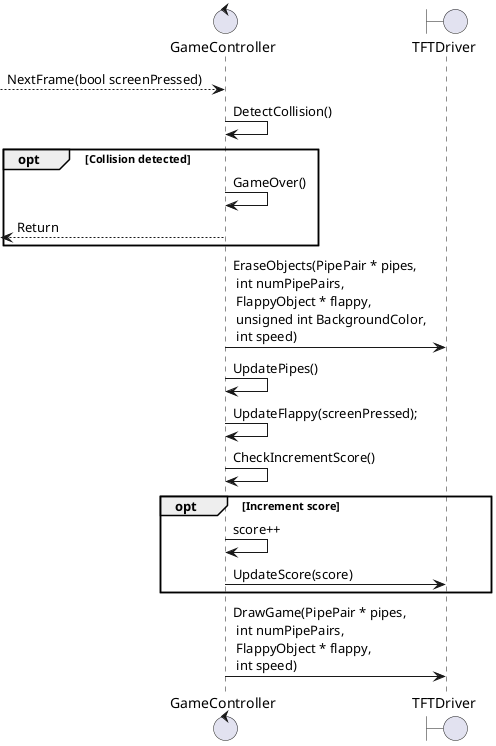 @startuml
control GameController
boundary TFTDriver
--> GameController : NextFrame(bool screenPressed)
GameController -> GameController : DetectCollision()
opt Collision detected
    GameController -> GameController : GameOver()
    <-- GameController: Return 
end
GameController -> TFTDriver : EraseObjects(PipePair * pipes,\n int numPipePairs, \n FlappyObject * flappy,\n unsigned int BackgroundColor, \n int speed)
GameController -> GameController : UpdatePipes()
GameController -> GameController : UpdateFlappy(screenPressed);
GameController -> GameController : CheckIncrementScore()
opt Increment score
GameController -> GameController : score++
GameController -> TFTDriver : UpdateScore(score)
end
GameController -> TFTDriver : DrawGame(PipePair * pipes, \n int numPipePairs,\n FlappyObject * flappy,\n int speed)
@enduml